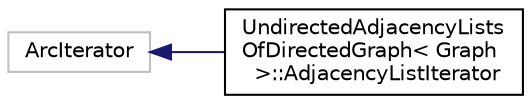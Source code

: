 digraph "Graphical Class Hierarchy"
{
 // LATEX_PDF_SIZE
  edge [fontname="Helvetica",fontsize="10",labelfontname="Helvetica",labelfontsize="10"];
  node [fontname="Helvetica",fontsize="10",shape=record];
  rankdir="LR";
  Node0 [label="ArcIterator",height=0.2,width=0.4,color="grey75", fillcolor="white", style="filled",tooltip=" "];
  Node0 -> Node1 [dir="back",color="midnightblue",fontsize="10",style="solid",fontname="Helvetica"];
  Node1 [label="UndirectedAdjacencyLists\lOfDirectedGraph\< Graph\l \>::AdjacencyListIterator",height=0.2,width=0.4,color="black", fillcolor="white", style="filled",URL="$classutil_1_1_undirected_adjacency_lists_of_directed_graph_1_1_adjacency_list_iterator.html",tooltip=" "];
}
